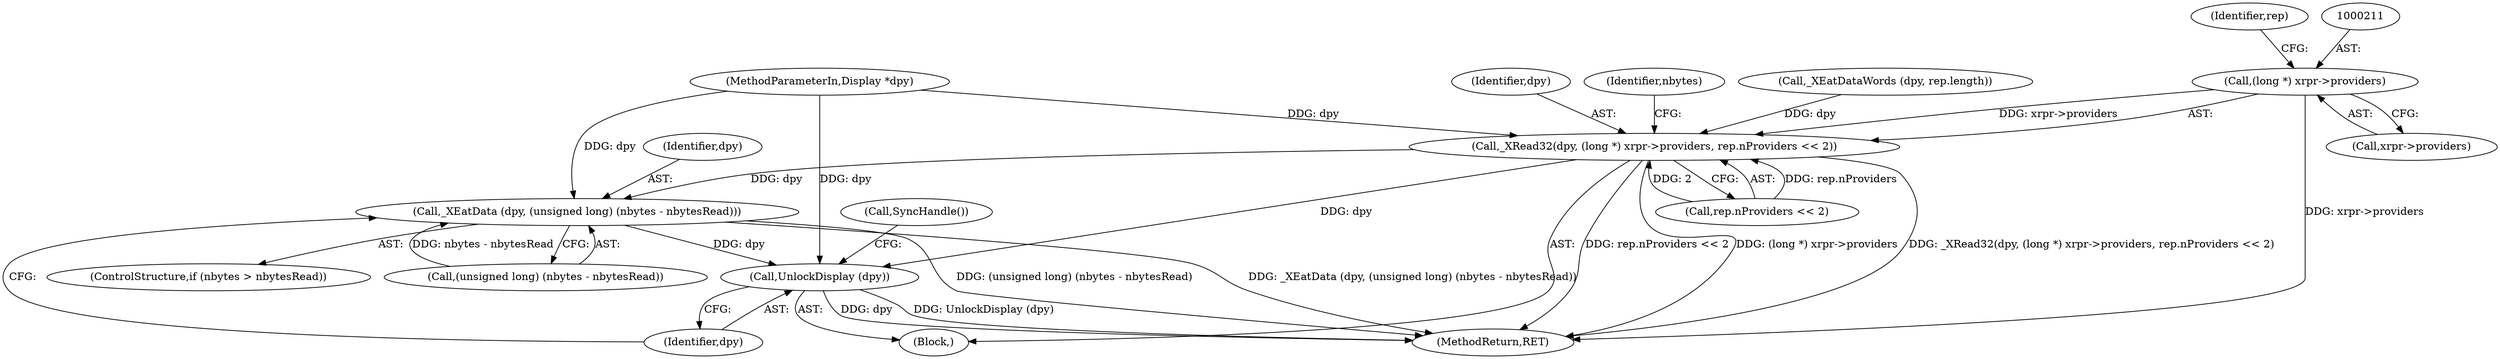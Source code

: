 digraph "0_libXrandr_a0df3e1c7728205e5c7650b2e6dce684139254a6_1@pointer" {
"1000210" [label="(Call,(long *) xrpr->providers)"];
"1000208" [label="(Call,_XRead32(dpy, (long *) xrpr->providers, rep.nProviders << 2))"];
"1000224" [label="(Call,_XEatData (dpy, (unsigned long) (nbytes - nbytesRead)))"];
"1000231" [label="(Call,UnlockDisplay (dpy))"];
"1000217" [label="(Identifier,rep)"];
"1000202" [label="(Block,)"];
"1000226" [label="(Call,(unsigned long) (nbytes - nbytesRead))"];
"1000224" [label="(Call,_XEatData (dpy, (unsigned long) (nbytes - nbytesRead)))"];
"1000220" [label="(ControlStructure,if (nbytes > nbytesRead))"];
"1000523" [label="(MethodReturn,RET)"];
"1000210" [label="(Call,(long *) xrpr->providers)"];
"1000233" [label="(Call,SyncHandle())"];
"1000208" [label="(Call,_XRead32(dpy, (long *) xrpr->providers, rep.nProviders << 2))"];
"1000103" [label="(MethodParameterIn,Display *dpy)"];
"1000225" [label="(Identifier,dpy)"];
"1000232" [label="(Identifier,dpy)"];
"1000231" [label="(Call,UnlockDisplay (dpy))"];
"1000209" [label="(Identifier,dpy)"];
"1000212" [label="(Call,xrpr->providers)"];
"1000222" [label="(Identifier,nbytes)"];
"1000215" [label="(Call,rep.nProviders << 2)"];
"1000203" [label="(Call,_XEatDataWords (dpy, rep.length))"];
"1000210" -> "1000208"  [label="AST: "];
"1000210" -> "1000212"  [label="CFG: "];
"1000211" -> "1000210"  [label="AST: "];
"1000212" -> "1000210"  [label="AST: "];
"1000217" -> "1000210"  [label="CFG: "];
"1000210" -> "1000523"  [label="DDG: xrpr->providers"];
"1000210" -> "1000208"  [label="DDG: xrpr->providers"];
"1000208" -> "1000202"  [label="AST: "];
"1000208" -> "1000215"  [label="CFG: "];
"1000209" -> "1000208"  [label="AST: "];
"1000215" -> "1000208"  [label="AST: "];
"1000222" -> "1000208"  [label="CFG: "];
"1000208" -> "1000523"  [label="DDG: (long *) xrpr->providers"];
"1000208" -> "1000523"  [label="DDG: _XRead32(dpy, (long *) xrpr->providers, rep.nProviders << 2)"];
"1000208" -> "1000523"  [label="DDG: rep.nProviders << 2"];
"1000203" -> "1000208"  [label="DDG: dpy"];
"1000103" -> "1000208"  [label="DDG: dpy"];
"1000215" -> "1000208"  [label="DDG: rep.nProviders"];
"1000215" -> "1000208"  [label="DDG: 2"];
"1000208" -> "1000224"  [label="DDG: dpy"];
"1000208" -> "1000231"  [label="DDG: dpy"];
"1000224" -> "1000220"  [label="AST: "];
"1000224" -> "1000226"  [label="CFG: "];
"1000225" -> "1000224"  [label="AST: "];
"1000226" -> "1000224"  [label="AST: "];
"1000232" -> "1000224"  [label="CFG: "];
"1000224" -> "1000523"  [label="DDG: (unsigned long) (nbytes - nbytesRead)"];
"1000224" -> "1000523"  [label="DDG: _XEatData (dpy, (unsigned long) (nbytes - nbytesRead))"];
"1000103" -> "1000224"  [label="DDG: dpy"];
"1000226" -> "1000224"  [label="DDG: nbytes - nbytesRead"];
"1000224" -> "1000231"  [label="DDG: dpy"];
"1000231" -> "1000202"  [label="AST: "];
"1000231" -> "1000232"  [label="CFG: "];
"1000232" -> "1000231"  [label="AST: "];
"1000233" -> "1000231"  [label="CFG: "];
"1000231" -> "1000523"  [label="DDG: UnlockDisplay (dpy)"];
"1000231" -> "1000523"  [label="DDG: dpy"];
"1000103" -> "1000231"  [label="DDG: dpy"];
}
